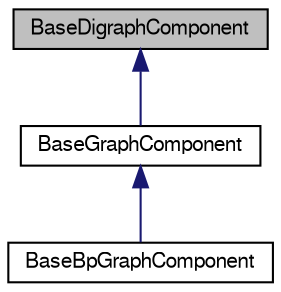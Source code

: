 digraph "BaseDigraphComponent"
{
 // LATEX_PDF_SIZE
  edge [fontname="FreeSans",fontsize="10",labelfontname="FreeSans",labelfontsize="10"];
  node [fontname="FreeSans",fontsize="10",shape=record];
  Node0 [label="BaseDigraphComponent",height=0.2,width=0.4,color="black", fillcolor="grey75", style="filled", fontcolor="black",tooltip="Base skeleton class for directed graphs."];
  Node0 -> Node1 [dir="back",color="midnightblue",fontsize="10",style="solid",fontname="FreeSans"];
  Node1 [label="BaseGraphComponent",height=0.2,width=0.4,color="black", fillcolor="white", style="filled",URL="$a05029.html",tooltip="Base skeleton class for undirected graphs."];
  Node1 -> Node2 [dir="back",color="midnightblue",fontsize="10",style="solid",fontname="FreeSans"];
  Node2 [label="BaseBpGraphComponent",height=0.2,width=0.4,color="black", fillcolor="white", style="filled",URL="$a05041.html",tooltip="Base skeleton class for undirected bipartite graphs."];
}
